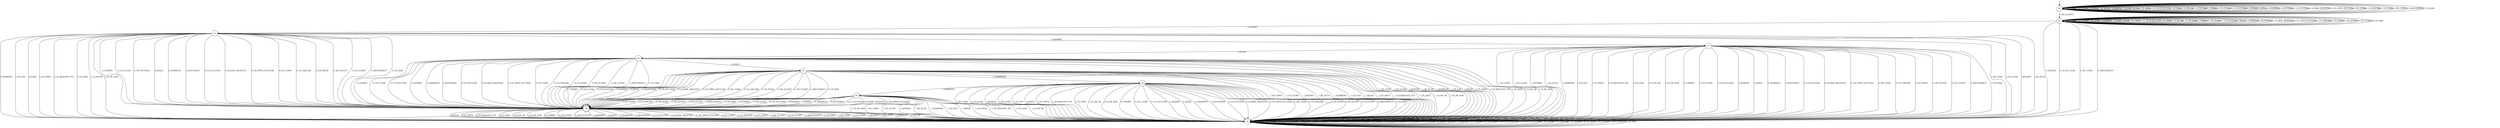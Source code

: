 digraph g {

	s0 [shape="circle" label="s0"];
	s1 [shape="circle" label="s1"];
	s2 [shape="circle" label="s2"];
	s3 [shape="circle" label="s3"];
	s4 [shape="doublecircle" label="s4"];
	s5 [shape="circle" label="s5"];
	s6 [shape="circle" label="s6"];
	s7 [shape="circle" label="s7"];
	s8 [shape="circle" label="s8"];
	s9 [shape="circle" label="s9"];
	s0 -> s0 [label="I_SR_CONN"];
	s0 -> s0 [label="I_CH_CLOSE"];
	s0 -> s0 [label="I_KEXINIT"];
	s0 -> s0 [label="I_SR_AUTH"];
	s0 -> s0 [label="I_NEWKEYS"];
	s0 -> s0 [label="I_CH_EOF"];
	s0 -> s0 [label="I_KEX30"];
	s0 -> s0 [label="I_CH_OPEN"];
	s0 -> s0 [label="I_CH_REQUEST_PTY"];
	s0 -> s0 [label="I_CH_DATA"];
	s0 -> s0 [label="I_UA_PK_OK"];
	s0 -> s0 [label="I_UA_PK_NOK"];
	s0 -> s0 [label="O_UNIMPL"];
	s0 -> s0 [label="O_CH_CLOSE"];
	s0 -> s0 [label="O_CH_SUCCESS"];
	s0 -> s0 [label="O_KEXINIT"];
	s0 -> s0 [label="O_KEX31"];
	s0 -> s0 [label="O_NEWKEYS"];
	s0 -> s0 [label="O_BUFFERED"];
	s0 -> s0 [label="O_UA_SUCCESS"];
	s0 -> s0 [label="O_GLOBAL_REQUEST"];
	s0 -> s0 [label="O_CH_OPEN_SUCCESS"];
	s0 -> s0 [label="O_NO_CONN"];
	s0 -> s0 [label="O_UA_FAILURE"];
	s0 -> s0 [label="O_CH_NONE"];
	s0 -> s1 [label="O_SR_ACCEPT"];
	s0 -> s0 [label="O_CH_CLOSE*"];
	s0 -> s0 [label="O_DISCONNECT"];
	s0 -> s0 [label="O_CH_MAX"];
	s1 -> s1 [label="I_SR_CONN"];
	s1 -> s1 [label="I_CH_CLOSE"];
	s1 -> s2 [label="I_KEXINIT"];
	s1 -> s1 [label="I_SR_AUTH"];
	s1 -> s1 [label="I_NEWKEYS"];
	s1 -> s1 [label="I_CH_EOF"];
	s1 -> s1 [label="I_KEX30"];
	s1 -> s1 [label="I_CH_OPEN"];
	s1 -> s1 [label="I_CH_REQUEST_PTY"];
	s1 -> s1 [label="I_CH_DATA"];
	s1 -> s1 [label="I_UA_PK_OK"];
	s1 -> s1 [label="I_UA_PK_NOK"];
	s1 -> s1 [label="O_UNIMPL"];
	s1 -> s1 [label="O_CH_CLOSE"];
	s1 -> s1 [label="O_CH_SUCCESS"];
	s1 -> s3 [label="O_KEXINIT"];
	s1 -> s1 [label="O_KEX31"];
	s1 -> s1 [label="O_NEWKEYS"];
	s1 -> s1 [label="O_BUFFERED"];
	s1 -> s3 [label="O_UA_SUCCESS"];
	s1 -> s1 [label="O_GLOBAL_REQUEST"];
	s1 -> s1 [label="O_CH_OPEN_SUCCESS"];
	s1 -> s3 [label="O_NO_CONN"];
	s1 -> s1 [label="O_UA_FAILURE"];
	s1 -> s1 [label="O_CH_NONE"];
	s1 -> s1 [label="O_SR_ACCEPT"];
	s1 -> s1 [label="O_CH_CLOSE*"];
	s1 -> s3 [label="O_DISCONNECT"];
	s1 -> s1 [label="O_CH_MAX"];
	s2 -> s3 [label="I_SR_CONN"];
	s2 -> s3 [label="I_CH_CLOSE"];
	s2 -> s3 [label="I_KEXINIT"];
	s2 -> s3 [label="I_SR_AUTH"];
	s2 -> s3 [label="I_NEWKEYS"];
	s2 -> s3 [label="I_CH_EOF"];
	s2 -> s3 [label="I_KEX30"];
	s2 -> s3 [label="I_CH_OPEN"];
	s2 -> s3 [label="I_CH_REQUEST_PTY"];
	s2 -> s3 [label="I_CH_DATA"];
	s2 -> s3 [label="I_UA_PK_OK"];
	s2 -> s3 [label="I_UA_PK_NOK"];
	s2 -> s4 [label="O_UNIMPL"];
	s2 -> s4 [label="O_CH_CLOSE"];
	s2 -> s4 [label="O_CH_SUCCESS"];
	s2 -> s5 [label="O_KEXINIT"];
	s2 -> s4 [label="O_KEX31"];
	s2 -> s4 [label="O_NEWKEYS"];
	s2 -> s4 [label="O_BUFFERED"];
	s2 -> s4 [label="O_UA_SUCCESS"];
	s2 -> s4 [label="O_GLOBAL_REQUEST"];
	s2 -> s4 [label="O_CH_OPEN_SUCCESS"];
	s2 -> s4 [label="O_NO_CONN"];
	s2 -> s4 [label="O_UA_FAILURE"];
	s2 -> s4 [label="O_CH_NONE"];
	s2 -> s4 [label="O_SR_ACCEPT"];
	s2 -> s4 [label="O_CH_CLOSE*"];
	s2 -> s4 [label="O_DISCONNECT"];
	s2 -> s4 [label="O_CH_MAX"];
	s3 -> s3 [label="I_SR_CONN"];
	s3 -> s3 [label="I_CH_CLOSE"];
	s3 -> s3 [label="I_KEXINIT"];
	s3 -> s3 [label="I_SR_AUTH"];
	s3 -> s3 [label="I_NEWKEYS"];
	s3 -> s3 [label="I_CH_EOF"];
	s3 -> s3 [label="I_KEX30"];
	s3 -> s3 [label="I_CH_OPEN"];
	s3 -> s3 [label="I_CH_REQUEST_PTY"];
	s3 -> s3 [label="I_CH_DATA"];
	s3 -> s3 [label="I_UA_PK_OK"];
	s3 -> s3 [label="I_UA_PK_NOK"];
	s3 -> s3 [label="O_UNIMPL"];
	s3 -> s3 [label="O_CH_CLOSE"];
	s3 -> s3 [label="O_CH_SUCCESS"];
	s3 -> s3 [label="O_KEXINIT"];
	s3 -> s3 [label="O_KEX31"];
	s3 -> s3 [label="O_NEWKEYS"];
	s3 -> s3 [label="O_BUFFERED"];
	s3 -> s3 [label="O_UA_SUCCESS"];
	s3 -> s3 [label="O_GLOBAL_REQUEST"];
	s3 -> s3 [label="O_CH_OPEN_SUCCESS"];
	s3 -> s3 [label="O_NO_CONN"];
	s3 -> s3 [label="O_UA_FAILURE"];
	s3 -> s3 [label="O_CH_NONE"];
	s3 -> s3 [label="O_SR_ACCEPT"];
	s3 -> s3 [label="O_CH_CLOSE*"];
	s3 -> s3 [label="O_DISCONNECT"];
	s3 -> s3 [label="O_CH_MAX"];
	s4 -> s3 [label="I_SR_CONN"];
	s4 -> s3 [label="I_CH_CLOSE"];
	s4 -> s3 [label="I_KEXINIT"];
	s4 -> s3 [label="I_SR_AUTH"];
	s4 -> s3 [label="I_NEWKEYS"];
	s4 -> s3 [label="I_CH_EOF"];
	s4 -> s3 [label="I_KEX30"];
	s4 -> s3 [label="I_CH_OPEN"];
	s4 -> s3 [label="I_CH_REQUEST_PTY"];
	s4 -> s3 [label="I_CH_DATA"];
	s4 -> s3 [label="I_UA_PK_OK"];
	s4 -> s3 [label="I_UA_PK_NOK"];
	s4 -> s3 [label="O_UNIMPL"];
	s4 -> s3 [label="O_CH_CLOSE"];
	s4 -> s3 [label="O_CH_SUCCESS"];
	s4 -> s3 [label="O_KEXINIT"];
	s4 -> s3 [label="O_KEX31"];
	s4 -> s3 [label="O_NEWKEYS"];
	s4 -> s3 [label="O_BUFFERED"];
	s4 -> s3 [label="O_UA_SUCCESS"];
	s4 -> s3 [label="O_GLOBAL_REQUEST"];
	s4 -> s3 [label="O_CH_OPEN_SUCCESS"];
	s4 -> s3 [label="O_NO_CONN"];
	s4 -> s3 [label="O_UA_FAILURE"];
	s4 -> s3 [label="O_CH_NONE"];
	s4 -> s3 [label="O_SR_ACCEPT"];
	s4 -> s3 [label="O_CH_CLOSE*"];
	s4 -> s3 [label="O_DISCONNECT"];
	s4 -> s3 [label="O_CH_MAX"];
	s5 -> s3 [label="I_SR_CONN"];
	s5 -> s3 [label="I_CH_CLOSE"];
	s5 -> s3 [label="I_KEXINIT"];
	s5 -> s3 [label="I_SR_AUTH"];
	s5 -> s3 [label="I_NEWKEYS"];
	s5 -> s3 [label="I_CH_EOF"];
	s5 -> s6 [label="I_KEX30"];
	s5 -> s3 [label="I_CH_OPEN"];
	s5 -> s3 [label="I_CH_REQUEST_PTY"];
	s5 -> s3 [label="I_CH_DATA"];
	s5 -> s3 [label="I_UA_PK_OK"];
	s5 -> s3 [label="I_UA_PK_NOK"];
	s5 -> s3 [label="O_UNIMPL"];
	s5 -> s3 [label="O_CH_CLOSE"];
	s5 -> s3 [label="O_CH_SUCCESS"];
	s5 -> s3 [label="O_KEXINIT"];
	s5 -> s3 [label="O_KEX31"];
	s5 -> s3 [label="O_NEWKEYS"];
	s5 -> s3 [label="O_BUFFERED"];
	s5 -> s3 [label="O_UA_SUCCESS"];
	s5 -> s3 [label="O_GLOBAL_REQUEST"];
	s5 -> s3 [label="O_CH_OPEN_SUCCESS"];
	s5 -> s3 [label="O_NO_CONN"];
	s5 -> s3 [label="O_UA_FAILURE"];
	s5 -> s3 [label="O_CH_NONE"];
	s5 -> s3 [label="O_SR_ACCEPT"];
	s5 -> s3 [label="O_CH_CLOSE*"];
	s5 -> s3 [label="O_DISCONNECT"];
	s5 -> s3 [label="O_CH_MAX"];
	s6 -> s3 [label="I_SR_CONN"];
	s6 -> s3 [label="I_CH_CLOSE"];
	s6 -> s3 [label="I_KEXINIT"];
	s6 -> s3 [label="I_SR_AUTH"];
	s6 -> s3 [label="I_NEWKEYS"];
	s6 -> s3 [label="I_CH_EOF"];
	s6 -> s3 [label="I_KEX30"];
	s6 -> s3 [label="I_CH_OPEN"];
	s6 -> s3 [label="I_CH_REQUEST_PTY"];
	s6 -> s3 [label="I_CH_DATA"];
	s6 -> s3 [label="I_UA_PK_OK"];
	s6 -> s3 [label="I_UA_PK_NOK"];
	s6 -> s4 [label="O_UNIMPL"];
	s6 -> s4 [label="O_CH_CLOSE"];
	s6 -> s4 [label="O_CH_SUCCESS"];
	s6 -> s4 [label="O_KEXINIT"];
	s6 -> s7 [label="O_KEX31"];
	s6 -> s4 [label="O_NEWKEYS"];
	s6 -> s4 [label="O_BUFFERED"];
	s6 -> s4 [label="O_UA_SUCCESS"];
	s6 -> s4 [label="O_GLOBAL_REQUEST"];
	s6 -> s4 [label="O_CH_OPEN_SUCCESS"];
	s6 -> s4 [label="O_NO_CONN"];
	s6 -> s4 [label="O_UA_FAILURE"];
	s6 -> s4 [label="O_CH_NONE"];
	s6 -> s4 [label="O_SR_ACCEPT"];
	s6 -> s4 [label="O_CH_CLOSE*"];
	s6 -> s4 [label="O_DISCONNECT"];
	s6 -> s4 [label="O_CH_MAX"];
	s7 -> s3 [label="I_SR_CONN"];
	s7 -> s3 [label="I_CH_CLOSE"];
	s7 -> s3 [label="I_KEXINIT"];
	s7 -> s3 [label="I_SR_AUTH"];
	s7 -> s3 [label="I_NEWKEYS"];
	s7 -> s3 [label="I_CH_EOF"];
	s7 -> s3 [label="I_KEX30"];
	s7 -> s3 [label="I_CH_OPEN"];
	s7 -> s3 [label="I_CH_REQUEST_PTY"];
	s7 -> s3 [label="I_CH_DATA"];
	s7 -> s3 [label="I_UA_PK_OK"];
	s7 -> s3 [label="I_UA_PK_NOK"];
	s7 -> s4 [label="O_UNIMPL"];
	s7 -> s4 [label="O_CH_CLOSE"];
	s7 -> s4 [label="O_CH_SUCCESS"];
	s7 -> s4 [label="O_KEXINIT"];
	s7 -> s4 [label="O_KEX31"];
	s7 -> s8 [label="O_NEWKEYS"];
	s7 -> s4 [label="O_BUFFERED"];
	s7 -> s4 [label="O_UA_SUCCESS"];
	s7 -> s4 [label="O_GLOBAL_REQUEST"];
	s7 -> s4 [label="O_CH_OPEN_SUCCESS"];
	s7 -> s4 [label="O_NO_CONN"];
	s7 -> s4 [label="O_UA_FAILURE"];
	s7 -> s4 [label="O_CH_NONE"];
	s7 -> s4 [label="O_SR_ACCEPT"];
	s7 -> s4 [label="O_CH_CLOSE*"];
	s7 -> s4 [label="O_DISCONNECT"];
	s7 -> s4 [label="O_CH_MAX"];
	s8 -> s3 [label="I_SR_CONN"];
	s8 -> s3 [label="I_CH_CLOSE"];
	s8 -> s3 [label="I_KEXINIT"];
	s8 -> s3 [label="I_SR_AUTH"];
	s8 -> s9 [label="I_NEWKEYS"];
	s8 -> s3 [label="I_CH_EOF"];
	s8 -> s3 [label="I_KEX30"];
	s8 -> s3 [label="I_CH_OPEN"];
	s8 -> s3 [label="I_CH_REQUEST_PTY"];
	s8 -> s3 [label="I_CH_DATA"];
	s8 -> s3 [label="I_UA_PK_OK"];
	s8 -> s3 [label="I_UA_PK_NOK"];
	s8 -> s3 [label="O_UNIMPL"];
	s8 -> s3 [label="O_CH_CLOSE"];
	s8 -> s3 [label="O_CH_SUCCESS"];
	s8 -> s3 [label="O_KEXINIT"];
	s8 -> s3 [label="O_KEX31"];
	s8 -> s3 [label="O_NEWKEYS"];
	s8 -> s3 [label="O_BUFFERED"];
	s8 -> s3 [label="O_UA_SUCCESS"];
	s8 -> s3 [label="O_GLOBAL_REQUEST"];
	s8 -> s3 [label="O_CH_OPEN_SUCCESS"];
	s8 -> s3 [label="O_NO_CONN"];
	s8 -> s3 [label="O_UA_FAILURE"];
	s8 -> s3 [label="O_CH_NONE"];
	s8 -> s3 [label="O_SR_ACCEPT"];
	s8 -> s3 [label="O_CH_CLOSE*"];
	s8 -> s3 [label="O_DISCONNECT"];
	s8 -> s3 [label="O_CH_MAX"];
	s9 -> s3 [label="I_SR_CONN"];
	s9 -> s3 [label="I_CH_CLOSE"];
	s9 -> s3 [label="I_KEXINIT"];
	s9 -> s3 [label="I_SR_AUTH"];
	s9 -> s3 [label="I_NEWKEYS"];
	s9 -> s3 [label="I_CH_EOF"];
	s9 -> s3 [label="I_KEX30"];
	s9 -> s3 [label="I_CH_OPEN"];
	s9 -> s3 [label="I_CH_REQUEST_PTY"];
	s9 -> s3 [label="I_CH_DATA"];
	s9 -> s3 [label="I_UA_PK_OK"];
	s9 -> s3 [label="I_UA_PK_NOK"];
	s9 -> s4 [label="O_UNIMPL"];
	s9 -> s4 [label="O_CH_CLOSE"];
	s9 -> s4 [label="O_CH_SUCCESS"];
	s9 -> s4 [label="O_KEXINIT"];
	s9 -> s4 [label="O_KEX31"];
	s9 -> s4 [label="O_NEWKEYS"];
	s9 -> s4 [label="O_BUFFERED"];
	s9 -> s4 [label="O_UA_SUCCESS"];
	s9 -> s4 [label="O_GLOBAL_REQUEST"];
	s9 -> s4 [label="O_CH_OPEN_SUCCESS"];
	s9 -> s4 [label="O_NO_CONN"];
	s9 -> s4 [label="O_UA_FAILURE"];
	s9 -> s4 [label="O_CH_NONE"];
	s9 -> s4 [label="O_SR_ACCEPT"];
	s9 -> s4 [label="O_CH_CLOSE*"];
	s9 -> s4 [label="O_DISCONNECT"];
	s9 -> s4 [label="O_CH_MAX"];

__start0 [label="" shape="none" width="0" height="0"];
__start0 -> s0;

}
